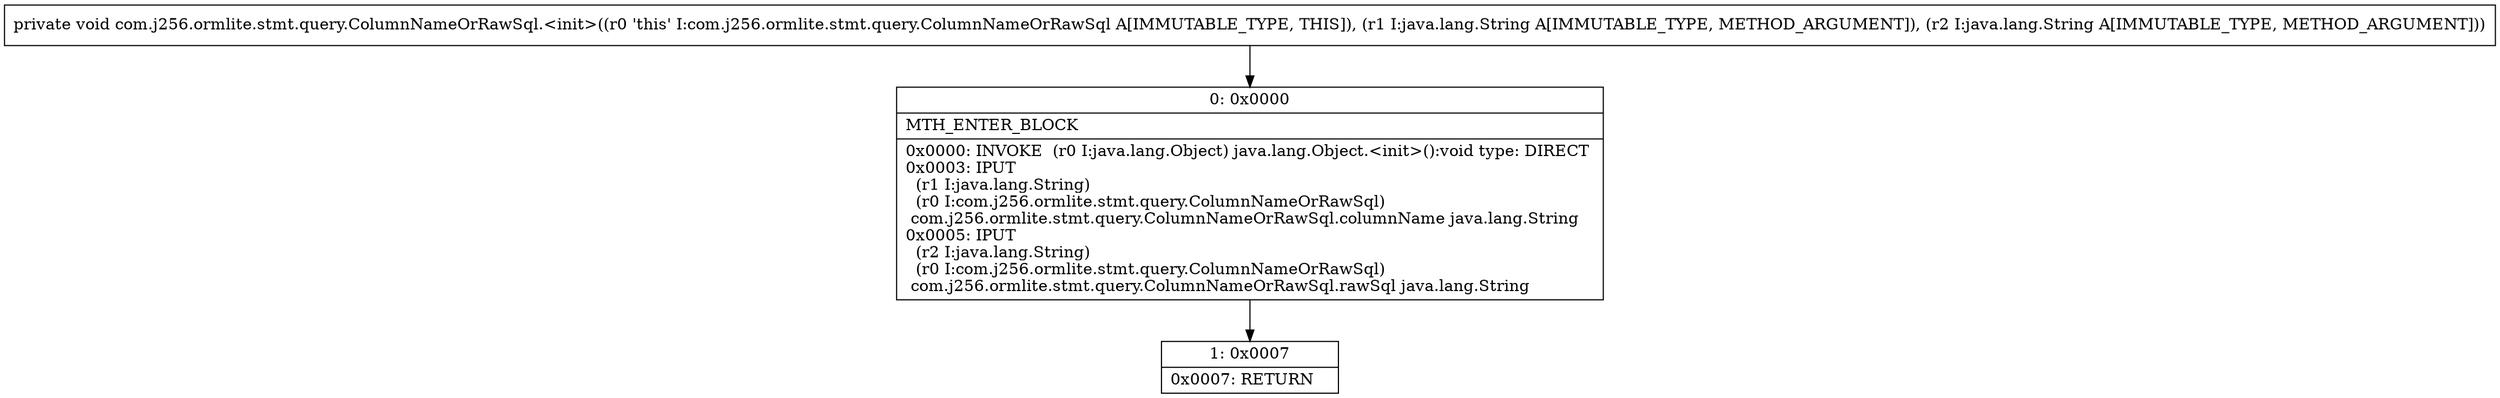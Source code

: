 digraph "CFG forcom.j256.ormlite.stmt.query.ColumnNameOrRawSql.\<init\>(Ljava\/lang\/String;Ljava\/lang\/String;)V" {
Node_0 [shape=record,label="{0\:\ 0x0000|MTH_ENTER_BLOCK\l|0x0000: INVOKE  (r0 I:java.lang.Object) java.lang.Object.\<init\>():void type: DIRECT \l0x0003: IPUT  \l  (r1 I:java.lang.String)\l  (r0 I:com.j256.ormlite.stmt.query.ColumnNameOrRawSql)\l com.j256.ormlite.stmt.query.ColumnNameOrRawSql.columnName java.lang.String \l0x0005: IPUT  \l  (r2 I:java.lang.String)\l  (r0 I:com.j256.ormlite.stmt.query.ColumnNameOrRawSql)\l com.j256.ormlite.stmt.query.ColumnNameOrRawSql.rawSql java.lang.String \l}"];
Node_1 [shape=record,label="{1\:\ 0x0007|0x0007: RETURN   \l}"];
MethodNode[shape=record,label="{private void com.j256.ormlite.stmt.query.ColumnNameOrRawSql.\<init\>((r0 'this' I:com.j256.ormlite.stmt.query.ColumnNameOrRawSql A[IMMUTABLE_TYPE, THIS]), (r1 I:java.lang.String A[IMMUTABLE_TYPE, METHOD_ARGUMENT]), (r2 I:java.lang.String A[IMMUTABLE_TYPE, METHOD_ARGUMENT])) }"];
MethodNode -> Node_0;
Node_0 -> Node_1;
}

